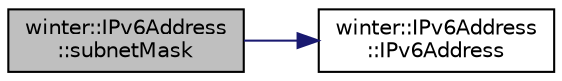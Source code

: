 digraph "winter::IPv6Address::subnetMask"
{
 // LATEX_PDF_SIZE
  edge [fontname="Helvetica",fontsize="10",labelfontname="Helvetica",labelfontsize="10"];
  node [fontname="Helvetica",fontsize="10",shape=record];
  rankdir="LR";
  Node1 [label="winter::IPv6Address\l::subnetMask",height=0.2,width=0.4,color="black", fillcolor="grey75", style="filled", fontcolor="black",tooltip="获取子网掩码地址"];
  Node1 -> Node2 [color="midnightblue",fontsize="10",style="solid",fontname="Helvetica"];
  Node2 [label="winter::IPv6Address\l::IPv6Address",height=0.2,width=0.4,color="black", fillcolor="white", style="filled",URL="$classwinter_1_1IPv6Address.html#ae22f4c577c39aac55e6ab8ace5c2cbf5",tooltip="无参构造函数"];
}
